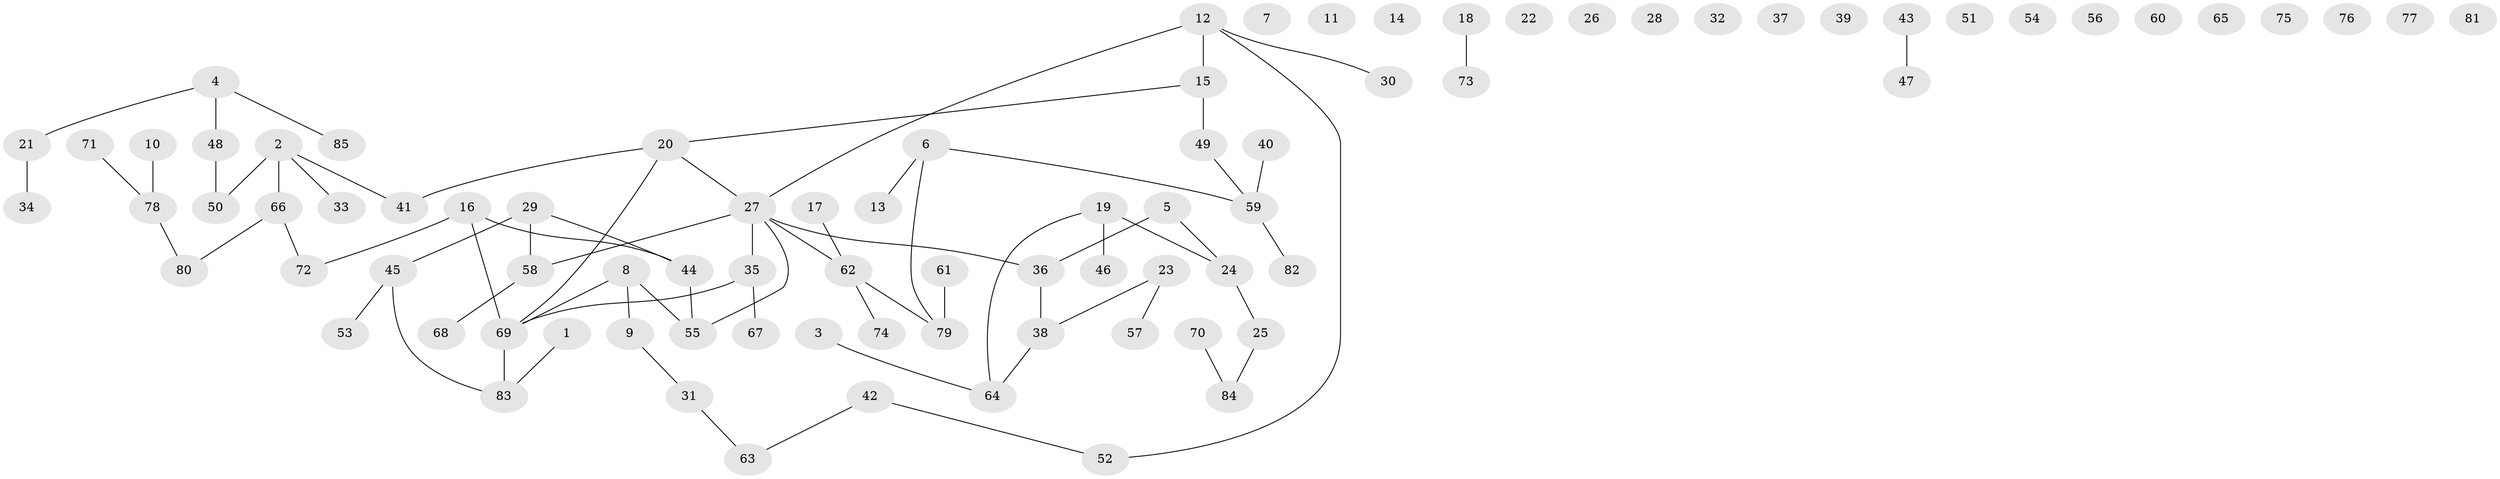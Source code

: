 // coarse degree distribution, {1: 0.21666666666666667, 5: 0.03333333333333333, 2: 0.21666666666666667, 0: 0.3333333333333333, 4: 0.06666666666666667, 3: 0.1, 9: 0.016666666666666666, 6: 0.016666666666666666}
// Generated by graph-tools (version 1.1) at 2025/41/03/06/25 10:41:24]
// undirected, 85 vertices, 74 edges
graph export_dot {
graph [start="1"]
  node [color=gray90,style=filled];
  1;
  2;
  3;
  4;
  5;
  6;
  7;
  8;
  9;
  10;
  11;
  12;
  13;
  14;
  15;
  16;
  17;
  18;
  19;
  20;
  21;
  22;
  23;
  24;
  25;
  26;
  27;
  28;
  29;
  30;
  31;
  32;
  33;
  34;
  35;
  36;
  37;
  38;
  39;
  40;
  41;
  42;
  43;
  44;
  45;
  46;
  47;
  48;
  49;
  50;
  51;
  52;
  53;
  54;
  55;
  56;
  57;
  58;
  59;
  60;
  61;
  62;
  63;
  64;
  65;
  66;
  67;
  68;
  69;
  70;
  71;
  72;
  73;
  74;
  75;
  76;
  77;
  78;
  79;
  80;
  81;
  82;
  83;
  84;
  85;
  1 -- 83;
  2 -- 33;
  2 -- 41;
  2 -- 50;
  2 -- 66;
  3 -- 64;
  4 -- 21;
  4 -- 48;
  4 -- 85;
  5 -- 24;
  5 -- 36;
  6 -- 13;
  6 -- 59;
  6 -- 79;
  8 -- 9;
  8 -- 55;
  8 -- 69;
  9 -- 31;
  10 -- 78;
  12 -- 15;
  12 -- 27;
  12 -- 30;
  12 -- 52;
  15 -- 20;
  15 -- 49;
  16 -- 44;
  16 -- 69;
  16 -- 72;
  17 -- 62;
  18 -- 73;
  19 -- 24;
  19 -- 46;
  19 -- 64;
  20 -- 27;
  20 -- 41;
  20 -- 69;
  21 -- 34;
  23 -- 38;
  23 -- 57;
  24 -- 25;
  25 -- 84;
  27 -- 35;
  27 -- 36;
  27 -- 55;
  27 -- 58;
  27 -- 62;
  29 -- 44;
  29 -- 45;
  29 -- 58;
  31 -- 63;
  35 -- 67;
  35 -- 69;
  36 -- 38;
  38 -- 64;
  40 -- 59;
  42 -- 52;
  42 -- 63;
  43 -- 47;
  44 -- 55;
  45 -- 53;
  45 -- 83;
  48 -- 50;
  49 -- 59;
  58 -- 68;
  59 -- 82;
  61 -- 79;
  62 -- 74;
  62 -- 79;
  66 -- 72;
  66 -- 80;
  69 -- 83;
  70 -- 84;
  71 -- 78;
  78 -- 80;
}
